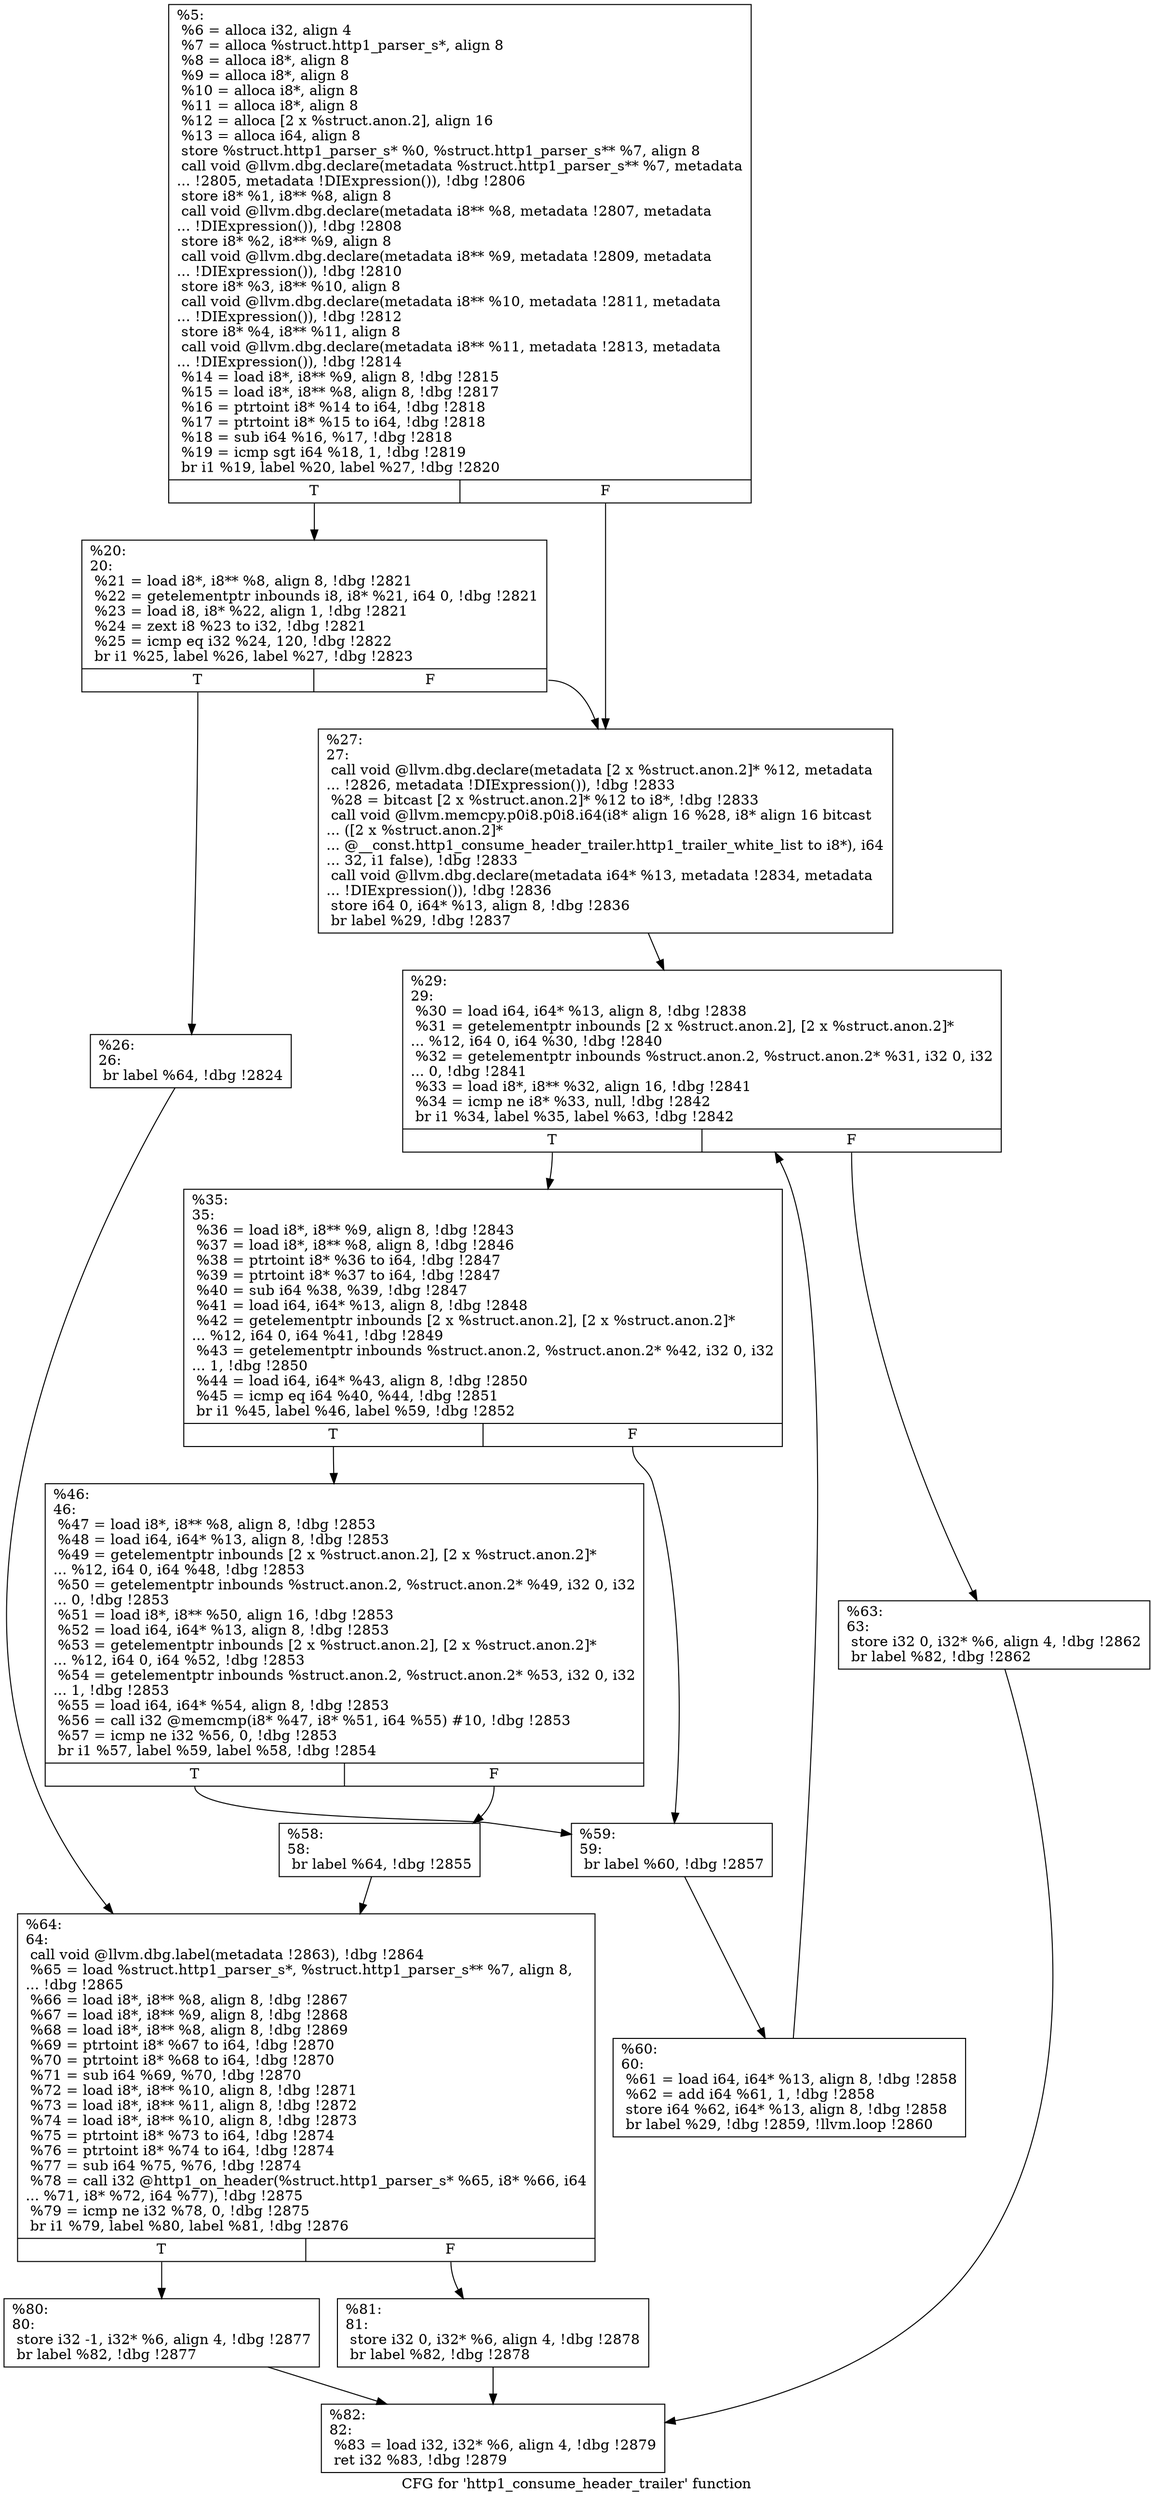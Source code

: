 digraph "CFG for 'http1_consume_header_trailer' function" {
	label="CFG for 'http1_consume_header_trailer' function";

	Node0x5568522500e0 [shape=record,label="{%5:\l  %6 = alloca i32, align 4\l  %7 = alloca %struct.http1_parser_s*, align 8\l  %8 = alloca i8*, align 8\l  %9 = alloca i8*, align 8\l  %10 = alloca i8*, align 8\l  %11 = alloca i8*, align 8\l  %12 = alloca [2 x %struct.anon.2], align 16\l  %13 = alloca i64, align 8\l  store %struct.http1_parser_s* %0, %struct.http1_parser_s** %7, align 8\l  call void @llvm.dbg.declare(metadata %struct.http1_parser_s** %7, metadata\l... !2805, metadata !DIExpression()), !dbg !2806\l  store i8* %1, i8** %8, align 8\l  call void @llvm.dbg.declare(metadata i8** %8, metadata !2807, metadata\l... !DIExpression()), !dbg !2808\l  store i8* %2, i8** %9, align 8\l  call void @llvm.dbg.declare(metadata i8** %9, metadata !2809, metadata\l... !DIExpression()), !dbg !2810\l  store i8* %3, i8** %10, align 8\l  call void @llvm.dbg.declare(metadata i8** %10, metadata !2811, metadata\l... !DIExpression()), !dbg !2812\l  store i8* %4, i8** %11, align 8\l  call void @llvm.dbg.declare(metadata i8** %11, metadata !2813, metadata\l... !DIExpression()), !dbg !2814\l  %14 = load i8*, i8** %9, align 8, !dbg !2815\l  %15 = load i8*, i8** %8, align 8, !dbg !2817\l  %16 = ptrtoint i8* %14 to i64, !dbg !2818\l  %17 = ptrtoint i8* %15 to i64, !dbg !2818\l  %18 = sub i64 %16, %17, !dbg !2818\l  %19 = icmp sgt i64 %18, 1, !dbg !2819\l  br i1 %19, label %20, label %27, !dbg !2820\l|{<s0>T|<s1>F}}"];
	Node0x5568522500e0:s0 -> Node0x556852253d20;
	Node0x5568522500e0:s1 -> Node0x5568522565d0;
	Node0x556852253d20 [shape=record,label="{%20:\l20:                                               \l  %21 = load i8*, i8** %8, align 8, !dbg !2821\l  %22 = getelementptr inbounds i8, i8* %21, i64 0, !dbg !2821\l  %23 = load i8, i8* %22, align 1, !dbg !2821\l  %24 = zext i8 %23 to i32, !dbg !2821\l  %25 = icmp eq i32 %24, 120, !dbg !2822\l  br i1 %25, label %26, label %27, !dbg !2823\l|{<s0>T|<s1>F}}"];
	Node0x556852253d20:s0 -> Node0x556852256580;
	Node0x556852253d20:s1 -> Node0x5568522565d0;
	Node0x556852256580 [shape=record,label="{%26:\l26:                                               \l  br label %64, !dbg !2824\l}"];
	Node0x556852256580 -> Node0x556852256850;
	Node0x5568522565d0 [shape=record,label="{%27:\l27:                                               \l  call void @llvm.dbg.declare(metadata [2 x %struct.anon.2]* %12, metadata\l... !2826, metadata !DIExpression()), !dbg !2833\l  %28 = bitcast [2 x %struct.anon.2]* %12 to i8*, !dbg !2833\l  call void @llvm.memcpy.p0i8.p0i8.i64(i8* align 16 %28, i8* align 16 bitcast\l... ([2 x %struct.anon.2]*\l... @__const.http1_consume_header_trailer.http1_trailer_white_list to i8*), i64\l... 32, i1 false), !dbg !2833\l  call void @llvm.dbg.declare(metadata i64* %13, metadata !2834, metadata\l... !DIExpression()), !dbg !2836\l  store i64 0, i64* %13, align 8, !dbg !2836\l  br label %29, !dbg !2837\l}"];
	Node0x5568522565d0 -> Node0x556852256620;
	Node0x556852256620 [shape=record,label="{%29:\l29:                                               \l  %30 = load i64, i64* %13, align 8, !dbg !2838\l  %31 = getelementptr inbounds [2 x %struct.anon.2], [2 x %struct.anon.2]*\l... %12, i64 0, i64 %30, !dbg !2840\l  %32 = getelementptr inbounds %struct.anon.2, %struct.anon.2* %31, i32 0, i32\l... 0, !dbg !2841\l  %33 = load i8*, i8** %32, align 16, !dbg !2841\l  %34 = icmp ne i8* %33, null, !dbg !2842\l  br i1 %34, label %35, label %63, !dbg !2842\l|{<s0>T|<s1>F}}"];
	Node0x556852256620:s0 -> Node0x556852256670;
	Node0x556852256620:s1 -> Node0x556852256800;
	Node0x556852256670 [shape=record,label="{%35:\l35:                                               \l  %36 = load i8*, i8** %9, align 8, !dbg !2843\l  %37 = load i8*, i8** %8, align 8, !dbg !2846\l  %38 = ptrtoint i8* %36 to i64, !dbg !2847\l  %39 = ptrtoint i8* %37 to i64, !dbg !2847\l  %40 = sub i64 %38, %39, !dbg !2847\l  %41 = load i64, i64* %13, align 8, !dbg !2848\l  %42 = getelementptr inbounds [2 x %struct.anon.2], [2 x %struct.anon.2]*\l... %12, i64 0, i64 %41, !dbg !2849\l  %43 = getelementptr inbounds %struct.anon.2, %struct.anon.2* %42, i32 0, i32\l... 1, !dbg !2850\l  %44 = load i64, i64* %43, align 8, !dbg !2850\l  %45 = icmp eq i64 %40, %44, !dbg !2851\l  br i1 %45, label %46, label %59, !dbg !2852\l|{<s0>T|<s1>F}}"];
	Node0x556852256670:s0 -> Node0x5568522566c0;
	Node0x556852256670:s1 -> Node0x556852256760;
	Node0x5568522566c0 [shape=record,label="{%46:\l46:                                               \l  %47 = load i8*, i8** %8, align 8, !dbg !2853\l  %48 = load i64, i64* %13, align 8, !dbg !2853\l  %49 = getelementptr inbounds [2 x %struct.anon.2], [2 x %struct.anon.2]*\l... %12, i64 0, i64 %48, !dbg !2853\l  %50 = getelementptr inbounds %struct.anon.2, %struct.anon.2* %49, i32 0, i32\l... 0, !dbg !2853\l  %51 = load i8*, i8** %50, align 16, !dbg !2853\l  %52 = load i64, i64* %13, align 8, !dbg !2853\l  %53 = getelementptr inbounds [2 x %struct.anon.2], [2 x %struct.anon.2]*\l... %12, i64 0, i64 %52, !dbg !2853\l  %54 = getelementptr inbounds %struct.anon.2, %struct.anon.2* %53, i32 0, i32\l... 1, !dbg !2853\l  %55 = load i64, i64* %54, align 8, !dbg !2853\l  %56 = call i32 @memcmp(i8* %47, i8* %51, i64 %55) #10, !dbg !2853\l  %57 = icmp ne i32 %56, 0, !dbg !2853\l  br i1 %57, label %59, label %58, !dbg !2854\l|{<s0>T|<s1>F}}"];
	Node0x5568522566c0:s0 -> Node0x556852256760;
	Node0x5568522566c0:s1 -> Node0x556852256710;
	Node0x556852256710 [shape=record,label="{%58:\l58:                                               \l  br label %64, !dbg !2855\l}"];
	Node0x556852256710 -> Node0x556852256850;
	Node0x556852256760 [shape=record,label="{%59:\l59:                                               \l  br label %60, !dbg !2857\l}"];
	Node0x556852256760 -> Node0x5568522567b0;
	Node0x5568522567b0 [shape=record,label="{%60:\l60:                                               \l  %61 = load i64, i64* %13, align 8, !dbg !2858\l  %62 = add i64 %61, 1, !dbg !2858\l  store i64 %62, i64* %13, align 8, !dbg !2858\l  br label %29, !dbg !2859, !llvm.loop !2860\l}"];
	Node0x5568522567b0 -> Node0x556852256620;
	Node0x556852256800 [shape=record,label="{%63:\l63:                                               \l  store i32 0, i32* %6, align 4, !dbg !2862\l  br label %82, !dbg !2862\l}"];
	Node0x556852256800 -> Node0x556852256940;
	Node0x556852256850 [shape=record,label="{%64:\l64:                                               \l  call void @llvm.dbg.label(metadata !2863), !dbg !2864\l  %65 = load %struct.http1_parser_s*, %struct.http1_parser_s** %7, align 8,\l... !dbg !2865\l  %66 = load i8*, i8** %8, align 8, !dbg !2867\l  %67 = load i8*, i8** %9, align 8, !dbg !2868\l  %68 = load i8*, i8** %8, align 8, !dbg !2869\l  %69 = ptrtoint i8* %67 to i64, !dbg !2870\l  %70 = ptrtoint i8* %68 to i64, !dbg !2870\l  %71 = sub i64 %69, %70, !dbg !2870\l  %72 = load i8*, i8** %10, align 8, !dbg !2871\l  %73 = load i8*, i8** %11, align 8, !dbg !2872\l  %74 = load i8*, i8** %10, align 8, !dbg !2873\l  %75 = ptrtoint i8* %73 to i64, !dbg !2874\l  %76 = ptrtoint i8* %74 to i64, !dbg !2874\l  %77 = sub i64 %75, %76, !dbg !2874\l  %78 = call i32 @http1_on_header(%struct.http1_parser_s* %65, i8* %66, i64\l... %71, i8* %72, i64 %77), !dbg !2875\l  %79 = icmp ne i32 %78, 0, !dbg !2875\l  br i1 %79, label %80, label %81, !dbg !2876\l|{<s0>T|<s1>F}}"];
	Node0x556852256850:s0 -> Node0x5568522568a0;
	Node0x556852256850:s1 -> Node0x5568522568f0;
	Node0x5568522568a0 [shape=record,label="{%80:\l80:                                               \l  store i32 -1, i32* %6, align 4, !dbg !2877\l  br label %82, !dbg !2877\l}"];
	Node0x5568522568a0 -> Node0x556852256940;
	Node0x5568522568f0 [shape=record,label="{%81:\l81:                                               \l  store i32 0, i32* %6, align 4, !dbg !2878\l  br label %82, !dbg !2878\l}"];
	Node0x5568522568f0 -> Node0x556852256940;
	Node0x556852256940 [shape=record,label="{%82:\l82:                                               \l  %83 = load i32, i32* %6, align 4, !dbg !2879\l  ret i32 %83, !dbg !2879\l}"];
}

